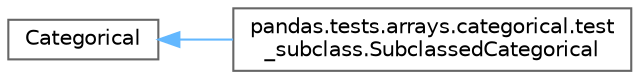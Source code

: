 digraph "Graphical Class Hierarchy"
{
 // LATEX_PDF_SIZE
  bgcolor="transparent";
  edge [fontname=Helvetica,fontsize=10,labelfontname=Helvetica,labelfontsize=10];
  node [fontname=Helvetica,fontsize=10,shape=box,height=0.2,width=0.4];
  rankdir="LR";
  Node0 [id="Node000000",label="Categorical",height=0.2,width=0.4,color="grey40", fillcolor="white", style="filled",URL="$dd/d0e/classCategorical.html",tooltip=" "];
  Node0 -> Node1 [id="edge3315_Node000000_Node000001",dir="back",color="steelblue1",style="solid",tooltip=" "];
  Node1 [id="Node000001",label="pandas.tests.arrays.categorical.test\l_subclass.SubclassedCategorical",height=0.2,width=0.4,color="grey40", fillcolor="white", style="filled",URL="$d9/d38/classpandas_1_1tests_1_1arrays_1_1categorical_1_1test__subclass_1_1SubclassedCategorical.html",tooltip=" "];
}
